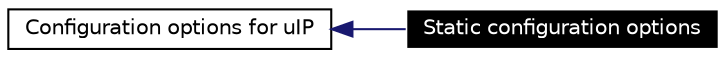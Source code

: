 digraph structs
{
  edge [fontname="Helvetica",fontsize=8,labelfontname="Helvetica",labelfontsize=8];
  node [fontname="Helvetica",fontsize=10,shape=record];
rankdir=LR;
  Node0 [label="Static configuration options",height=0.2,width=0.4,color="white", fillcolor="black", style="filled" fontcolor="white"];
  Node1 [label="Configuration options for uIP",height=0.2,width=0.4,color="black", fillcolor="white", style="filled",URL="$a00069.html"];
  Node1->Node0 [shape=plaintext, color="midnightblue", dir="back", style="solid"];
}

